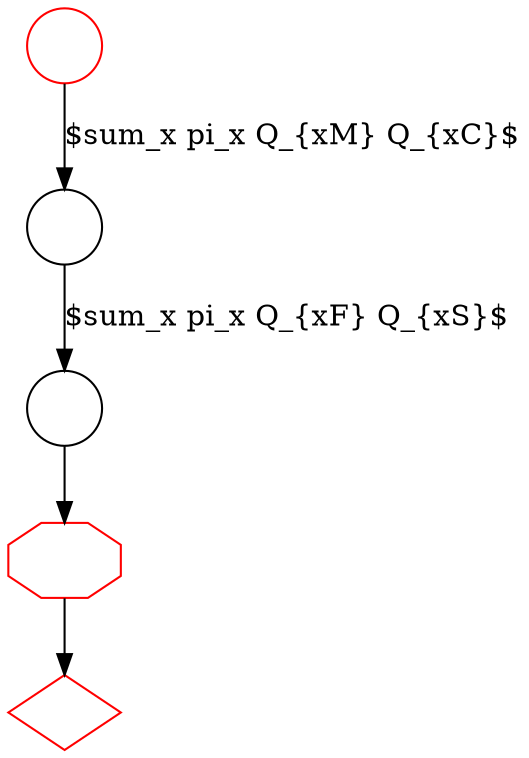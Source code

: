 digraph G {
    S [label="", shape=circle, color=red];
    E [label="", shape=diamond, color=red];
    W [label="", shape=octagon, color=red];
    
    D1 [label="", shape=circle];
    D2 [label="", shape=circle];

S->D1 [label="$\sum_x \pi_x Q_{xM} Q_{xC}$"];
D1->D2 [label="$\sum_x \pi_x Q_{xF} Q_{xS}$"];
D2->W->E;


}
